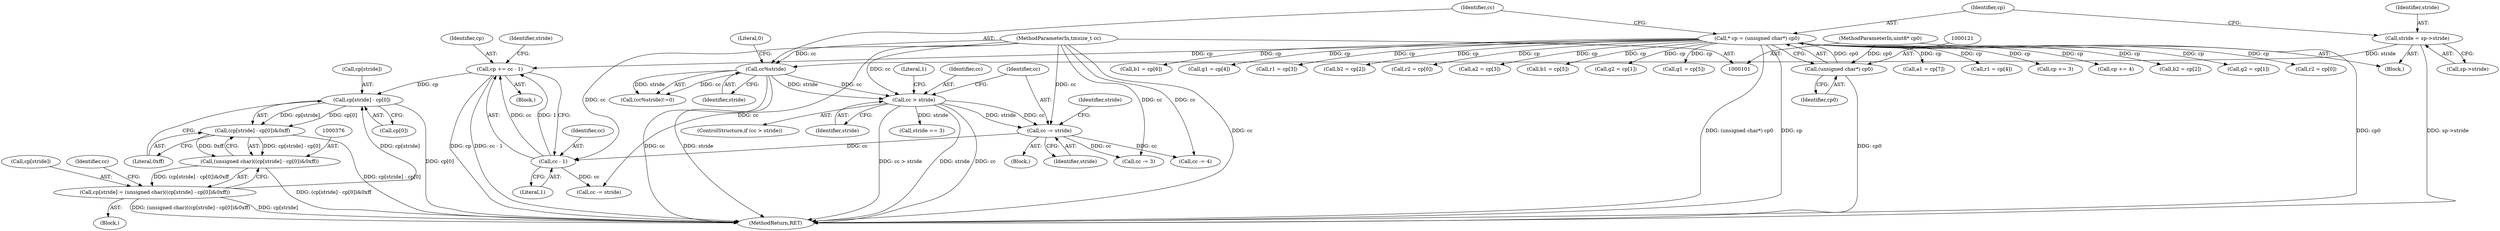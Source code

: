digraph "0_libtiff_3ca657a8793dd011bf869695d72ad31c779c3cc1_10@array" {
"1000378" [label="(Call,cp[stride] - cp[0])"];
"1000371" [label="(Call,cp[stride] = (unsigned char)((cp[stride] - cp[0])&0xff))"];
"1000375" [label="(Call,(unsigned char)((cp[stride] - cp[0])&0xff))"];
"1000377" [label="(Call,(cp[stride] - cp[0])&0xff)"];
"1000378" [label="(Call,cp[stride] - cp[0])"];
"1000362" [label="(Call,cp += cc - 1)"];
"1000364" [label="(Call,cc - 1)"];
"1000144" [label="(Call,cc -= stride)"];
"1000140" [label="(Call,cc > stride)"];
"1000125" [label="(Call,cc%stride)"];
"1000104" [label="(MethodParameterIn,tmsize_t cc)"];
"1000112" [label="(Call,stride = sp->stride)"];
"1000118" [label="(Call,* cp = (unsigned char*) cp0)"];
"1000120" [label="(Call,(unsigned char*) cp0)"];
"1000103" [label="(MethodParameterIn,uint8* cp0)"];
"1000379" [label="(Call,cp[stride])"];
"1000104" [label="(MethodParameterIn,tmsize_t cc)"];
"1000126" [label="(Identifier,cc)"];
"1000236" [label="(Call,cc -= 3)"];
"1000333" [label="(Call,a1 = cp[7])"];
"1000124" [label="(Call,(cc%stride)!=0)"];
"1000276" [label="(Call,r1 = cp[4])"];
"1000393" [label="(MethodReturn,RET)"];
"1000382" [label="(Call,cp[0])"];
"1000148" [label="(Call,stride == 3)"];
"1000372" [label="(Call,cp[stride])"];
"1000363" [label="(Identifier,cp)"];
"1000114" [label="(Call,sp->stride)"];
"1000113" [label="(Identifier,stride)"];
"1000145" [label="(Identifier,cc)"];
"1000232" [label="(Call,cp += 3)"];
"1000352" [label="(Call,cp += 4)"];
"1000112" [label="(Call,stride = sp->stride)"];
"1000103" [label="(MethodParameterIn,uint8* cp0)"];
"1000146" [label="(Identifier,stride)"];
"1000105" [label="(Block,)"];
"1000140" [label="(Call,cc > stride)"];
"1000365" [label="(Identifier,cc)"];
"1000168" [label="(Call,b2 = cp[2])"];
"1000162" [label="(Call,g2 = cp[1])"];
"1000251" [label="(Call,r2 = cp[0])"];
"1000314" [label="(Call,b1 = cp[6])"];
"1000375" [label="(Call,(unsigned char)((cp[stride] - cp[0])&0xff))"];
"1000371" [label="(Call,cp[stride] = (unsigned char)((cp[stride] - cp[0])&0xff))"];
"1000194" [label="(Call,g1 = cp[4])"];
"1000175" [label="(Call,r1 = cp[3])"];
"1000122" [label="(Identifier,cp0)"];
"1000378" [label="(Call,cp[stride] - cp[0])"];
"1000356" [label="(Call,cc -= 4)"];
"1000118" [label="(Call,* cp = (unsigned char*) cp0)"];
"1000263" [label="(Call,b2 = cp[2])"];
"1000156" [label="(Call,r2 = cp[0])"];
"1000388" [label="(Identifier,cc)"];
"1000269" [label="(Call,a2 = cp[3])"];
"1000369" [label="(Block,)"];
"1000144" [label="(Call,cc -= stride)"];
"1000149" [label="(Identifier,stride)"];
"1000370" [label="(Identifier,stride)"];
"1000142" [label="(Identifier,stride)"];
"1000139" [label="(ControlStructure,if (cc > stride))"];
"1000119" [label="(Identifier,cp)"];
"1000120" [label="(Call,(unsigned char*) cp0)"];
"1000127" [label="(Identifier,stride)"];
"1000377" [label="(Call,(cp[stride] - cp[0])&0xff)"];
"1000392" [label="(Literal,1)"];
"1000213" [label="(Call,b1 = cp[5])"];
"1000141" [label="(Identifier,cc)"];
"1000361" [label="(Block,)"];
"1000387" [label="(Call,cc -= stride)"];
"1000366" [label="(Literal,1)"];
"1000257" [label="(Call,g2 = cp[1])"];
"1000385" [label="(Literal,0xff)"];
"1000143" [label="(Block,)"];
"1000125" [label="(Call,cc%stride)"];
"1000295" [label="(Call,g1 = cp[5])"];
"1000128" [label="(Literal,0)"];
"1000362" [label="(Call,cp += cc - 1)"];
"1000364" [label="(Call,cc - 1)"];
"1000378" -> "1000377"  [label="AST: "];
"1000378" -> "1000382"  [label="CFG: "];
"1000379" -> "1000378"  [label="AST: "];
"1000382" -> "1000378"  [label="AST: "];
"1000385" -> "1000378"  [label="CFG: "];
"1000378" -> "1000393"  [label="DDG: cp[0]"];
"1000378" -> "1000377"  [label="DDG: cp[stride]"];
"1000378" -> "1000377"  [label="DDG: cp[0]"];
"1000371" -> "1000378"  [label="DDG: cp[stride]"];
"1000362" -> "1000378"  [label="DDG: cp"];
"1000371" -> "1000369"  [label="AST: "];
"1000371" -> "1000375"  [label="CFG: "];
"1000372" -> "1000371"  [label="AST: "];
"1000375" -> "1000371"  [label="AST: "];
"1000388" -> "1000371"  [label="CFG: "];
"1000371" -> "1000393"  [label="DDG: (unsigned char)((cp[stride] - cp[0])&0xff)"];
"1000371" -> "1000393"  [label="DDG: cp[stride]"];
"1000375" -> "1000371"  [label="DDG: (cp[stride] - cp[0])&0xff"];
"1000375" -> "1000377"  [label="CFG: "];
"1000376" -> "1000375"  [label="AST: "];
"1000377" -> "1000375"  [label="AST: "];
"1000375" -> "1000393"  [label="DDG: (cp[stride] - cp[0])&0xff"];
"1000377" -> "1000375"  [label="DDG: cp[stride] - cp[0]"];
"1000377" -> "1000375"  [label="DDG: 0xff"];
"1000377" -> "1000385"  [label="CFG: "];
"1000385" -> "1000377"  [label="AST: "];
"1000377" -> "1000393"  [label="DDG: cp[stride] - cp[0]"];
"1000362" -> "1000361"  [label="AST: "];
"1000362" -> "1000364"  [label="CFG: "];
"1000363" -> "1000362"  [label="AST: "];
"1000364" -> "1000362"  [label="AST: "];
"1000370" -> "1000362"  [label="CFG: "];
"1000362" -> "1000393"  [label="DDG: cc - 1"];
"1000362" -> "1000393"  [label="DDG: cp"];
"1000364" -> "1000362"  [label="DDG: cc"];
"1000364" -> "1000362"  [label="DDG: 1"];
"1000118" -> "1000362"  [label="DDG: cp"];
"1000364" -> "1000366"  [label="CFG: "];
"1000365" -> "1000364"  [label="AST: "];
"1000366" -> "1000364"  [label="AST: "];
"1000144" -> "1000364"  [label="DDG: cc"];
"1000104" -> "1000364"  [label="DDG: cc"];
"1000364" -> "1000387"  [label="DDG: cc"];
"1000144" -> "1000143"  [label="AST: "];
"1000144" -> "1000146"  [label="CFG: "];
"1000145" -> "1000144"  [label="AST: "];
"1000146" -> "1000144"  [label="AST: "];
"1000149" -> "1000144"  [label="CFG: "];
"1000140" -> "1000144"  [label="DDG: stride"];
"1000140" -> "1000144"  [label="DDG: cc"];
"1000104" -> "1000144"  [label="DDG: cc"];
"1000144" -> "1000236"  [label="DDG: cc"];
"1000144" -> "1000356"  [label="DDG: cc"];
"1000140" -> "1000139"  [label="AST: "];
"1000140" -> "1000142"  [label="CFG: "];
"1000141" -> "1000140"  [label="AST: "];
"1000142" -> "1000140"  [label="AST: "];
"1000145" -> "1000140"  [label="CFG: "];
"1000392" -> "1000140"  [label="CFG: "];
"1000140" -> "1000393"  [label="DDG: stride"];
"1000140" -> "1000393"  [label="DDG: cc"];
"1000140" -> "1000393"  [label="DDG: cc > stride"];
"1000125" -> "1000140"  [label="DDG: cc"];
"1000125" -> "1000140"  [label="DDG: stride"];
"1000104" -> "1000140"  [label="DDG: cc"];
"1000140" -> "1000148"  [label="DDG: stride"];
"1000125" -> "1000124"  [label="AST: "];
"1000125" -> "1000127"  [label="CFG: "];
"1000126" -> "1000125"  [label="AST: "];
"1000127" -> "1000125"  [label="AST: "];
"1000128" -> "1000125"  [label="CFG: "];
"1000125" -> "1000393"  [label="DDG: cc"];
"1000125" -> "1000393"  [label="DDG: stride"];
"1000125" -> "1000124"  [label="DDG: cc"];
"1000125" -> "1000124"  [label="DDG: stride"];
"1000104" -> "1000125"  [label="DDG: cc"];
"1000112" -> "1000125"  [label="DDG: stride"];
"1000104" -> "1000101"  [label="AST: "];
"1000104" -> "1000393"  [label="DDG: cc"];
"1000104" -> "1000236"  [label="DDG: cc"];
"1000104" -> "1000356"  [label="DDG: cc"];
"1000104" -> "1000387"  [label="DDG: cc"];
"1000112" -> "1000105"  [label="AST: "];
"1000112" -> "1000114"  [label="CFG: "];
"1000113" -> "1000112"  [label="AST: "];
"1000114" -> "1000112"  [label="AST: "];
"1000119" -> "1000112"  [label="CFG: "];
"1000112" -> "1000393"  [label="DDG: sp->stride"];
"1000118" -> "1000105"  [label="AST: "];
"1000118" -> "1000120"  [label="CFG: "];
"1000119" -> "1000118"  [label="AST: "];
"1000120" -> "1000118"  [label="AST: "];
"1000126" -> "1000118"  [label="CFG: "];
"1000118" -> "1000393"  [label="DDG: (unsigned char*) cp0"];
"1000118" -> "1000393"  [label="DDG: cp"];
"1000120" -> "1000118"  [label="DDG: cp0"];
"1000118" -> "1000156"  [label="DDG: cp"];
"1000118" -> "1000162"  [label="DDG: cp"];
"1000118" -> "1000168"  [label="DDG: cp"];
"1000118" -> "1000175"  [label="DDG: cp"];
"1000118" -> "1000194"  [label="DDG: cp"];
"1000118" -> "1000213"  [label="DDG: cp"];
"1000118" -> "1000232"  [label="DDG: cp"];
"1000118" -> "1000251"  [label="DDG: cp"];
"1000118" -> "1000257"  [label="DDG: cp"];
"1000118" -> "1000263"  [label="DDG: cp"];
"1000118" -> "1000269"  [label="DDG: cp"];
"1000118" -> "1000276"  [label="DDG: cp"];
"1000118" -> "1000295"  [label="DDG: cp"];
"1000118" -> "1000314"  [label="DDG: cp"];
"1000118" -> "1000333"  [label="DDG: cp"];
"1000118" -> "1000352"  [label="DDG: cp"];
"1000120" -> "1000122"  [label="CFG: "];
"1000121" -> "1000120"  [label="AST: "];
"1000122" -> "1000120"  [label="AST: "];
"1000120" -> "1000393"  [label="DDG: cp0"];
"1000103" -> "1000120"  [label="DDG: cp0"];
"1000103" -> "1000101"  [label="AST: "];
"1000103" -> "1000393"  [label="DDG: cp0"];
}
